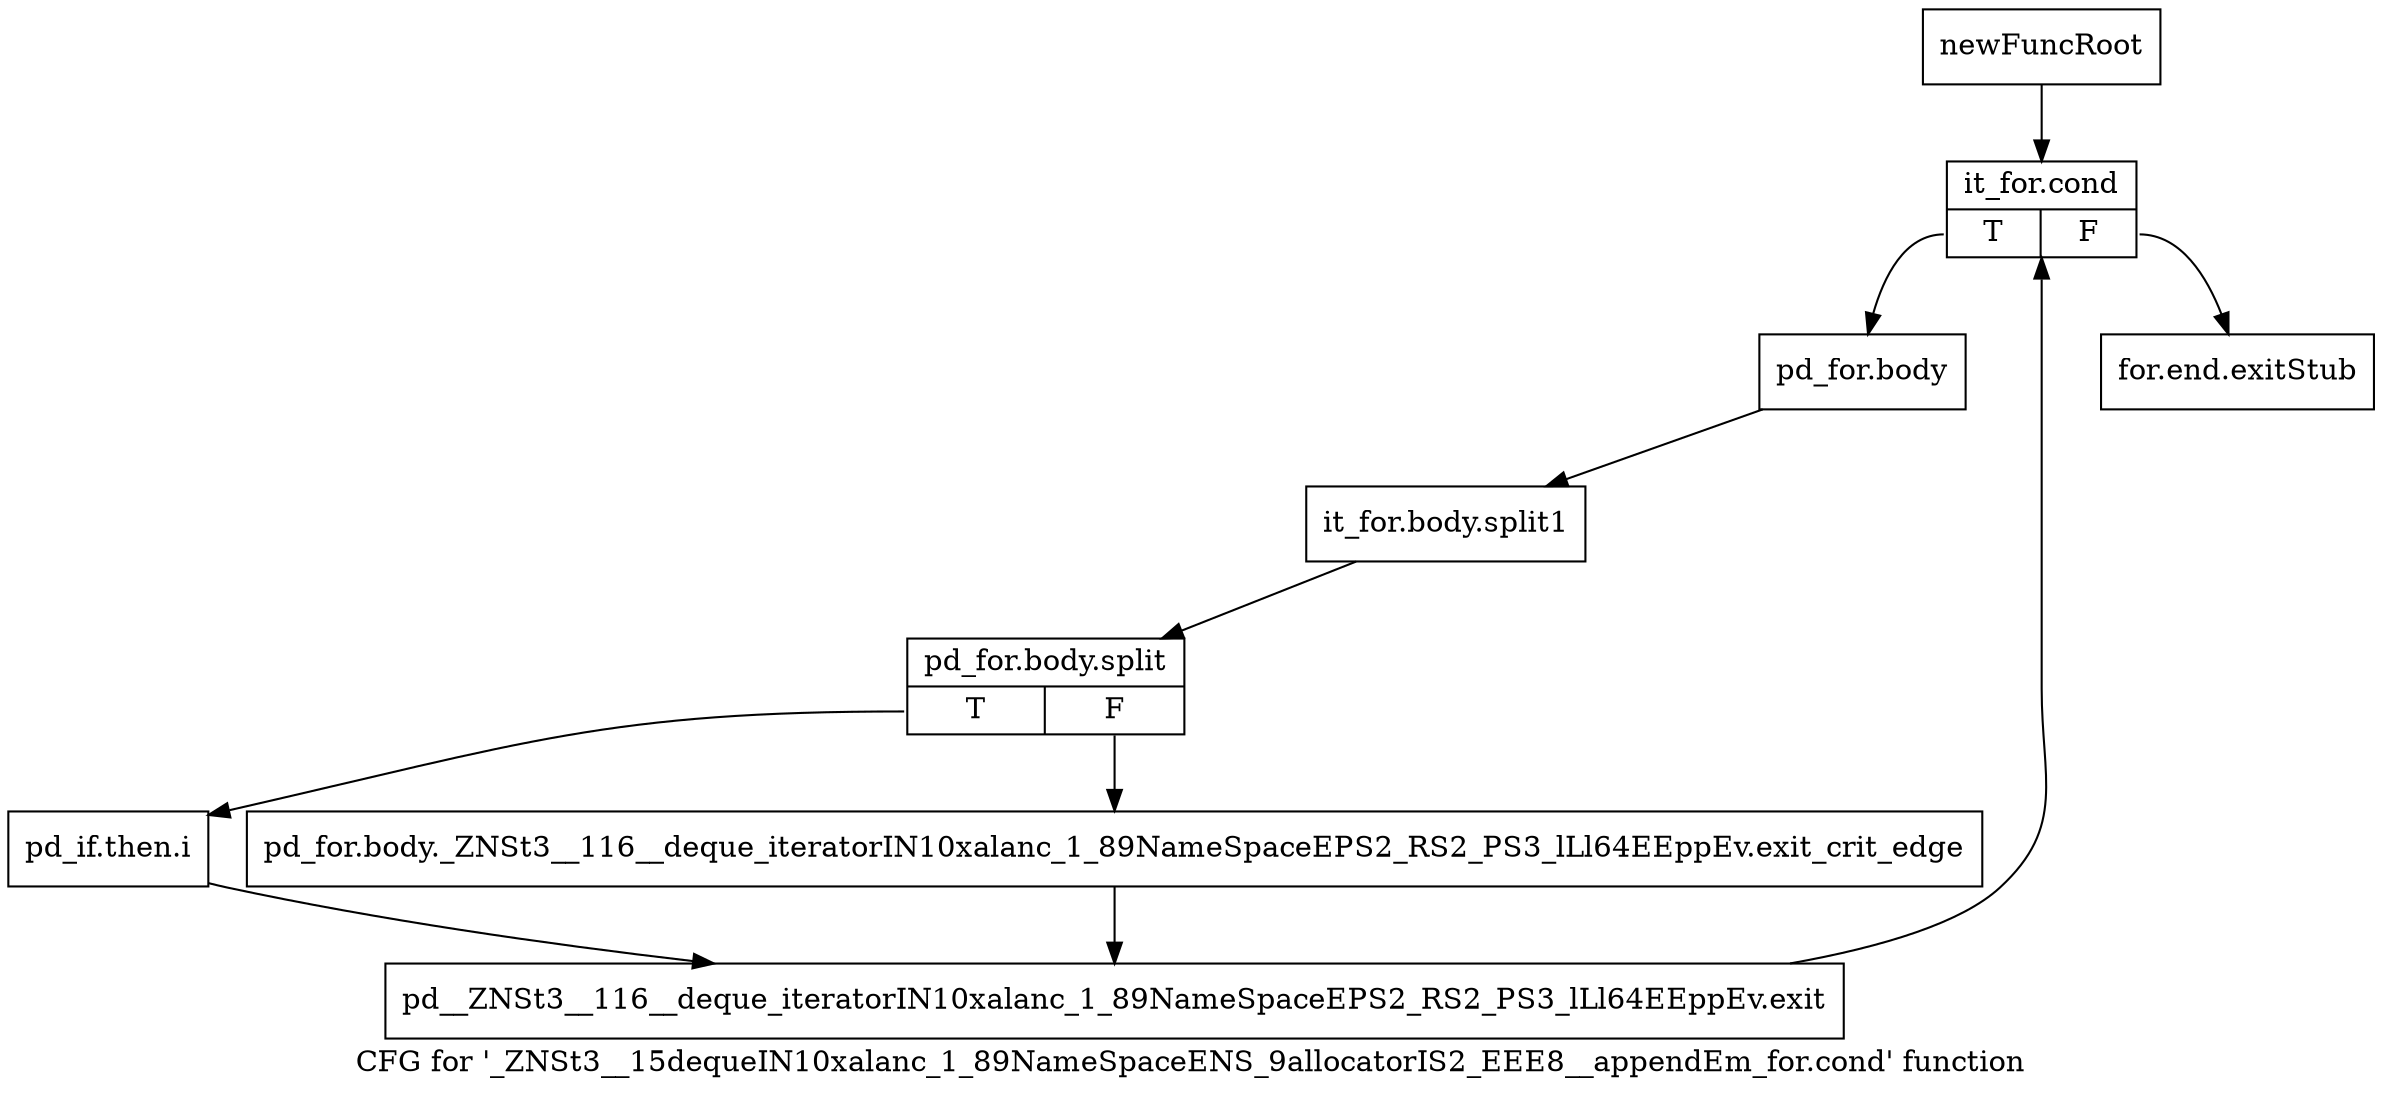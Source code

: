 digraph "CFG for '_ZNSt3__15dequeIN10xalanc_1_89NameSpaceENS_9allocatorIS2_EEE8__appendEm_for.cond' function" {
	label="CFG for '_ZNSt3__15dequeIN10xalanc_1_89NameSpaceENS_9allocatorIS2_EEE8__appendEm_for.cond' function";

	Node0x9fca3d0 [shape=record,label="{newFuncRoot}"];
	Node0x9fca3d0 -> Node0x9fca470;
	Node0x9fca420 [shape=record,label="{for.end.exitStub}"];
	Node0x9fca470 [shape=record,label="{it_for.cond|{<s0>T|<s1>F}}"];
	Node0x9fca470:s0 -> Node0x9fca4c0;
	Node0x9fca470:s1 -> Node0x9fca420;
	Node0x9fca4c0 [shape=record,label="{pd_for.body}"];
	Node0x9fca4c0 -> Node0xd135d40;
	Node0xd135d40 [shape=record,label="{it_for.body.split1}"];
	Node0xd135d40 -> Node0xd136230;
	Node0xd136230 [shape=record,label="{pd_for.body.split|{<s0>T|<s1>F}}"];
	Node0xd136230:s0 -> Node0x9fca560;
	Node0xd136230:s1 -> Node0x9fca510;
	Node0x9fca510 [shape=record,label="{pd_for.body._ZNSt3__116__deque_iteratorIN10xalanc_1_89NameSpaceEPS2_RS2_PS3_lLl64EEppEv.exit_crit_edge}"];
	Node0x9fca510 -> Node0x9fca5b0;
	Node0x9fca560 [shape=record,label="{pd_if.then.i}"];
	Node0x9fca560 -> Node0x9fca5b0;
	Node0x9fca5b0 [shape=record,label="{pd__ZNSt3__116__deque_iteratorIN10xalanc_1_89NameSpaceEPS2_RS2_PS3_lLl64EEppEv.exit}"];
	Node0x9fca5b0 -> Node0x9fca470;
}
